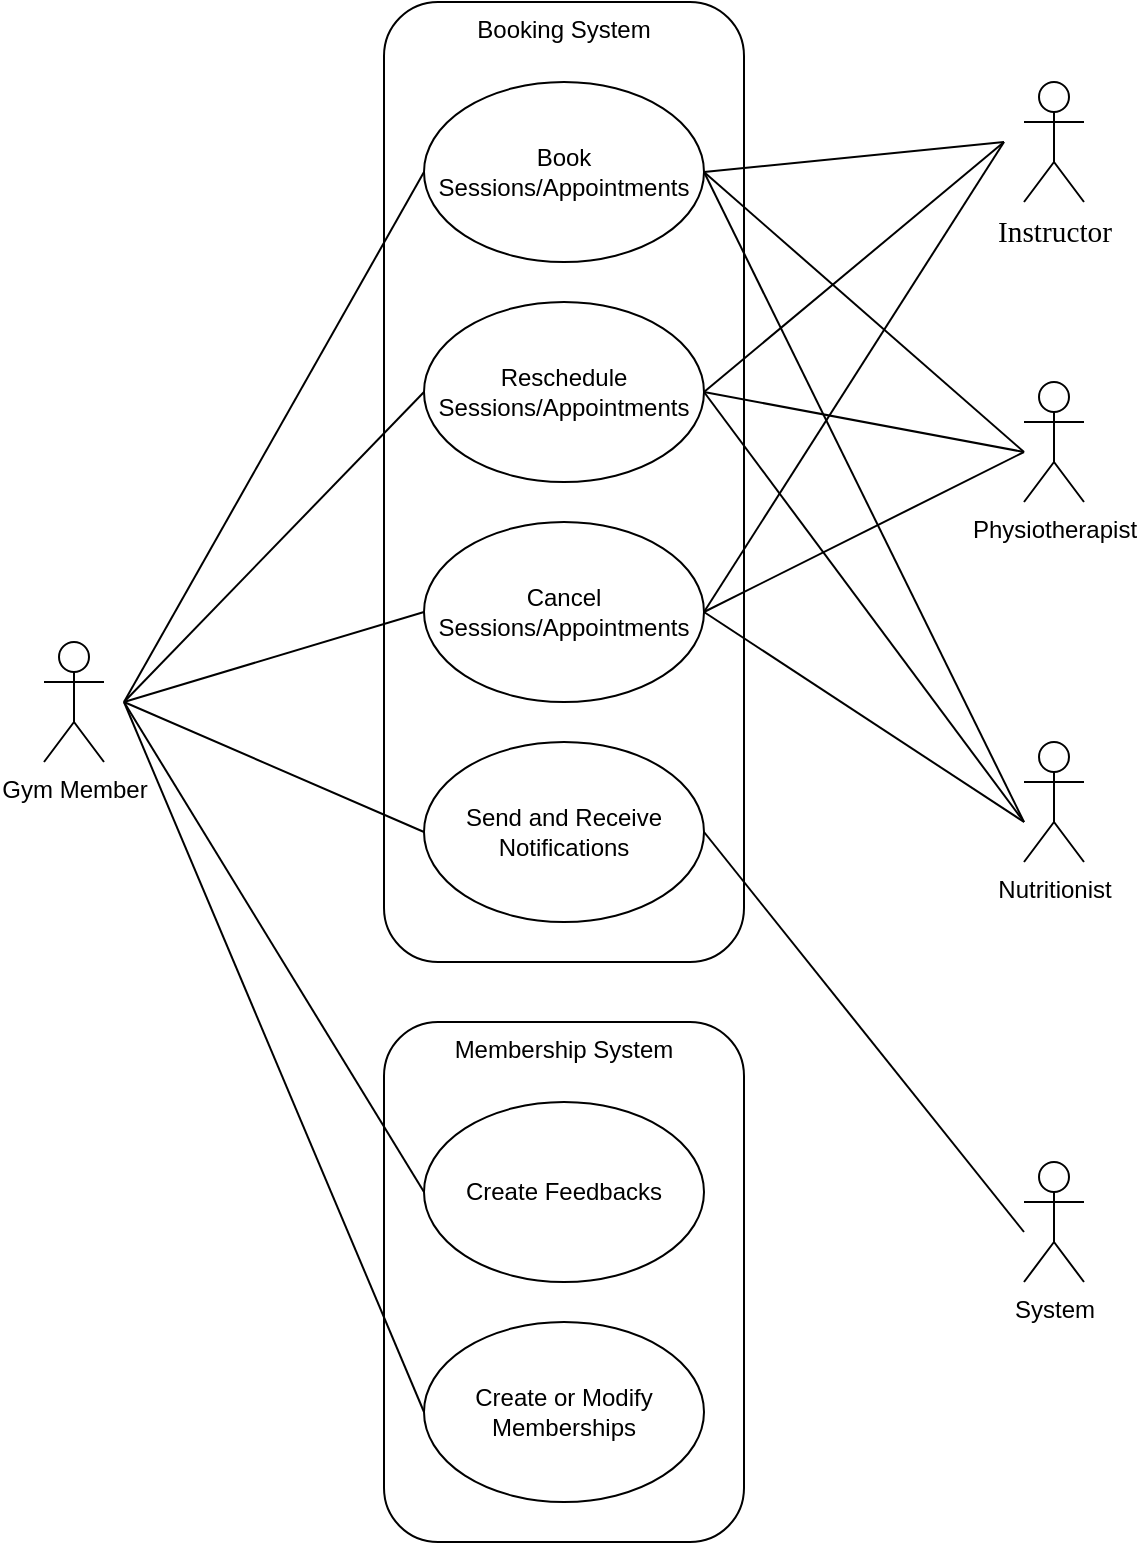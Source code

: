 <mxfile version="24.7.17">
  <diagram name="Página-1" id="axVd1QwUCHLI96ytfGwO">
    <mxGraphModel dx="1042" dy="533" grid="1" gridSize="10" guides="1" tooltips="1" connect="1" arrows="1" fold="1" page="1" pageScale="1" pageWidth="827" pageHeight="1169" math="0" shadow="0">
      <root>
        <mxCell id="0" />
        <mxCell id="1" parent="0" />
        <mxCell id="irIf1rUgJS3vICtvANok-33" value="Membership System" style="rounded=1;whiteSpace=wrap;html=1;verticalAlign=top;" parent="1" vertex="1">
          <mxGeometry x="200" y="520" width="180" height="260" as="geometry" />
        </mxCell>
        <mxCell id="irIf1rUgJS3vICtvANok-31" value="Booking System" style="rounded=1;whiteSpace=wrap;html=1;verticalAlign=top;" parent="1" vertex="1">
          <mxGeometry x="200" y="10" width="180" height="480" as="geometry" />
        </mxCell>
        <mxCell id="irIf1rUgJS3vICtvANok-4" value="Gym Member" style="shape=umlActor;verticalLabelPosition=bottom;verticalAlign=top;html=1;outlineConnect=0;" parent="1" vertex="1">
          <mxGeometry x="30" y="330" width="30" height="60" as="geometry" />
        </mxCell>
        <mxCell id="irIf1rUgJS3vICtvANok-13" value="&lt;span id=&quot;docs-internal-guid-9bad511e-7fff-7c75-738a-3bb238ec5915&quot;&gt;&lt;span style=&quot;font-size: 11pt; font-family: Aptos; background-color: transparent; font-variant-numeric: normal; font-variant-east-asian: normal; font-variant-alternates: normal; font-variant-position: normal; vertical-align: baseline; white-space: pre-wrap;&quot;&gt;Instructor&lt;/span&gt;&lt;/span&gt;" style="shape=umlActor;verticalLabelPosition=bottom;verticalAlign=top;html=1;outlineConnect=0;" parent="1" vertex="1">
          <mxGeometry x="520" y="50" width="30" height="60" as="geometry" />
        </mxCell>
        <mxCell id="irIf1rUgJS3vICtvANok-15" value="Physiotherapist" style="shape=umlActor;verticalLabelPosition=bottom;verticalAlign=top;html=1;outlineConnect=0;" parent="1" vertex="1">
          <mxGeometry x="520" y="200" width="30" height="60" as="geometry" />
        </mxCell>
        <mxCell id="irIf1rUgJS3vICtvANok-16" value="Nutritionist" style="shape=umlActor;verticalLabelPosition=bottom;verticalAlign=top;html=1;outlineConnect=0;" parent="1" vertex="1">
          <mxGeometry x="520" y="380" width="30" height="60" as="geometry" />
        </mxCell>
        <mxCell id="irIf1rUgJS3vICtvANok-17" value="System" style="shape=umlActor;verticalLabelPosition=bottom;verticalAlign=top;html=1;outlineConnect=0;" parent="1" vertex="1">
          <mxGeometry x="520" y="590" width="30" height="60" as="geometry" />
        </mxCell>
        <mxCell id="irIf1rUgJS3vICtvANok-20" value="Book Sessions/Appointments" style="ellipse;whiteSpace=wrap;html=1;" parent="1" vertex="1">
          <mxGeometry x="220" y="50" width="140" height="90" as="geometry" />
        </mxCell>
        <mxCell id="irIf1rUgJS3vICtvANok-25" value="Reschedule Sessions/Appointments" style="ellipse;whiteSpace=wrap;html=1;" parent="1" vertex="1">
          <mxGeometry x="220" y="160" width="140" height="90" as="geometry" />
        </mxCell>
        <mxCell id="irIf1rUgJS3vICtvANok-26" value="Cancel Sessions/Appointments" style="ellipse;whiteSpace=wrap;html=1;" parent="1" vertex="1">
          <mxGeometry x="220" y="270" width="140" height="90" as="geometry" />
        </mxCell>
        <mxCell id="irIf1rUgJS3vICtvANok-27" value="Create Feedbacks" style="ellipse;whiteSpace=wrap;html=1;" parent="1" vertex="1">
          <mxGeometry x="220" y="560" width="140" height="90" as="geometry" />
        </mxCell>
        <mxCell id="irIf1rUgJS3vICtvANok-28" value="Create or Modify Memberships" style="ellipse;whiteSpace=wrap;html=1;" parent="1" vertex="1">
          <mxGeometry x="220" y="670" width="140" height="90" as="geometry" />
        </mxCell>
        <mxCell id="irIf1rUgJS3vICtvANok-30" value="Send and Receive Notifications" style="ellipse;whiteSpace=wrap;html=1;" parent="1" vertex="1">
          <mxGeometry x="220" y="380" width="140" height="90" as="geometry" />
        </mxCell>
        <mxCell id="irIf1rUgJS3vICtvANok-35" value="" style="endArrow=none;html=1;rounded=0;entryX=0;entryY=0.5;entryDx=0;entryDy=0;" parent="1" target="irIf1rUgJS3vICtvANok-20" edge="1">
          <mxGeometry width="50" height="50" relative="1" as="geometry">
            <mxPoint x="70" y="360" as="sourcePoint" />
            <mxPoint x="120" y="210" as="targetPoint" />
          </mxGeometry>
        </mxCell>
        <mxCell id="irIf1rUgJS3vICtvANok-36" value="" style="endArrow=none;html=1;rounded=0;entryX=0;entryY=0.5;entryDx=0;entryDy=0;" parent="1" target="irIf1rUgJS3vICtvANok-25" edge="1">
          <mxGeometry width="50" height="50" relative="1" as="geometry">
            <mxPoint x="70" y="360" as="sourcePoint" />
            <mxPoint x="230" y="105" as="targetPoint" />
          </mxGeometry>
        </mxCell>
        <mxCell id="irIf1rUgJS3vICtvANok-37" value="" style="endArrow=none;html=1;rounded=0;entryX=0;entryY=0.5;entryDx=0;entryDy=0;" parent="1" target="irIf1rUgJS3vICtvANok-26" edge="1">
          <mxGeometry width="50" height="50" relative="1" as="geometry">
            <mxPoint x="70" y="360" as="sourcePoint" />
            <mxPoint x="230" y="215" as="targetPoint" />
          </mxGeometry>
        </mxCell>
        <mxCell id="irIf1rUgJS3vICtvANok-38" value="" style="endArrow=none;html=1;rounded=0;entryX=0;entryY=0.5;entryDx=0;entryDy=0;" parent="1" target="irIf1rUgJS3vICtvANok-30" edge="1">
          <mxGeometry width="50" height="50" relative="1" as="geometry">
            <mxPoint x="70" y="360" as="sourcePoint" />
            <mxPoint x="230" y="325" as="targetPoint" />
          </mxGeometry>
        </mxCell>
        <mxCell id="irIf1rUgJS3vICtvANok-39" value="" style="endArrow=none;html=1;rounded=0;entryX=0;entryY=0.5;entryDx=0;entryDy=0;" parent="1" target="irIf1rUgJS3vICtvANok-27" edge="1">
          <mxGeometry width="50" height="50" relative="1" as="geometry">
            <mxPoint x="70" y="360" as="sourcePoint" />
            <mxPoint x="230" y="435" as="targetPoint" />
          </mxGeometry>
        </mxCell>
        <mxCell id="irIf1rUgJS3vICtvANok-40" value="" style="endArrow=none;html=1;rounded=0;entryX=0;entryY=0.5;entryDx=0;entryDy=0;" parent="1" target="irIf1rUgJS3vICtvANok-28" edge="1">
          <mxGeometry width="50" height="50" relative="1" as="geometry">
            <mxPoint x="70" y="360" as="sourcePoint" />
            <mxPoint x="180" y="727.5" as="targetPoint" />
          </mxGeometry>
        </mxCell>
        <mxCell id="irIf1rUgJS3vICtvANok-41" value="" style="endArrow=none;html=1;rounded=0;exitX=1;exitY=0.5;exitDx=0;exitDy=0;" parent="1" source="irIf1rUgJS3vICtvANok-20" edge="1">
          <mxGeometry width="50" height="50" relative="1" as="geometry">
            <mxPoint x="330" y="117.5" as="sourcePoint" />
            <mxPoint x="510" y="80" as="targetPoint" />
          </mxGeometry>
        </mxCell>
        <mxCell id="irIf1rUgJS3vICtvANok-42" value="" style="endArrow=none;html=1;rounded=0;exitX=1;exitY=0.5;exitDx=0;exitDy=0;" parent="1" source="irIf1rUgJS3vICtvANok-25" edge="1">
          <mxGeometry width="50" height="50" relative="1" as="geometry">
            <mxPoint x="370" y="105" as="sourcePoint" />
            <mxPoint x="510" y="80" as="targetPoint" />
          </mxGeometry>
        </mxCell>
        <mxCell id="irIf1rUgJS3vICtvANok-43" value="" style="endArrow=none;html=1;rounded=0;exitX=1;exitY=0.5;exitDx=0;exitDy=0;" parent="1" source="irIf1rUgJS3vICtvANok-26" edge="1">
          <mxGeometry width="50" height="50" relative="1" as="geometry">
            <mxPoint x="370" y="215" as="sourcePoint" />
            <mxPoint x="510" y="80" as="targetPoint" />
          </mxGeometry>
        </mxCell>
        <mxCell id="irIf1rUgJS3vICtvANok-45" value="" style="endArrow=none;html=1;rounded=0;exitX=1;exitY=0.5;exitDx=0;exitDy=0;" parent="1" source="irIf1rUgJS3vICtvANok-20" edge="1">
          <mxGeometry width="50" height="50" relative="1" as="geometry">
            <mxPoint x="440" y="260" as="sourcePoint" />
            <mxPoint x="520" y="235" as="targetPoint" />
          </mxGeometry>
        </mxCell>
        <mxCell id="irIf1rUgJS3vICtvANok-47" value="" style="endArrow=none;html=1;rounded=0;exitX=1;exitY=0.5;exitDx=0;exitDy=0;" parent="1" source="irIf1rUgJS3vICtvANok-25" edge="1">
          <mxGeometry width="50" height="50" relative="1" as="geometry">
            <mxPoint x="430" y="350" as="sourcePoint" />
            <mxPoint x="520" y="235" as="targetPoint" />
          </mxGeometry>
        </mxCell>
        <mxCell id="irIf1rUgJS3vICtvANok-50" value="" style="endArrow=none;html=1;rounded=0;exitX=1;exitY=0.5;exitDx=0;exitDy=0;" parent="1" source="irIf1rUgJS3vICtvANok-26" edge="1">
          <mxGeometry width="50" height="50" relative="1" as="geometry">
            <mxPoint x="370" y="470" as="sourcePoint" />
            <mxPoint x="520" y="235" as="targetPoint" />
          </mxGeometry>
        </mxCell>
        <mxCell id="irIf1rUgJS3vICtvANok-51" value="" style="endArrow=none;html=1;rounded=0;exitX=1;exitY=0.5;exitDx=0;exitDy=0;" parent="1" source="irIf1rUgJS3vICtvANok-20" edge="1">
          <mxGeometry width="50" height="50" relative="1" as="geometry">
            <mxPoint x="360" y="510" as="sourcePoint" />
            <mxPoint x="520" y="420" as="targetPoint" />
          </mxGeometry>
        </mxCell>
        <mxCell id="irIf1rUgJS3vICtvANok-53" value="" style="endArrow=none;html=1;rounded=0;exitX=1;exitY=0.5;exitDx=0;exitDy=0;" parent="1" source="irIf1rUgJS3vICtvANok-25" edge="1">
          <mxGeometry width="50" height="50" relative="1" as="geometry">
            <mxPoint x="340" y="115" as="sourcePoint" />
            <mxPoint x="520" y="420" as="targetPoint" />
          </mxGeometry>
        </mxCell>
        <mxCell id="irIf1rUgJS3vICtvANok-54" value="" style="endArrow=none;html=1;rounded=0;exitX=1;exitY=0.5;exitDx=0;exitDy=0;" parent="1" source="irIf1rUgJS3vICtvANok-26" edge="1">
          <mxGeometry width="50" height="50" relative="1" as="geometry">
            <mxPoint x="330" y="250" as="sourcePoint" />
            <mxPoint x="520" y="420" as="targetPoint" />
          </mxGeometry>
        </mxCell>
        <mxCell id="irIf1rUgJS3vICtvANok-55" value="" style="endArrow=none;html=1;rounded=0;exitX=1;exitY=0.5;exitDx=0;exitDy=0;" parent="1" source="irIf1rUgJS3vICtvANok-30" edge="1">
          <mxGeometry width="50" height="50" relative="1" as="geometry">
            <mxPoint x="360" y="520" as="sourcePoint" />
            <mxPoint x="520" y="625" as="targetPoint" />
          </mxGeometry>
        </mxCell>
      </root>
    </mxGraphModel>
  </diagram>
</mxfile>
